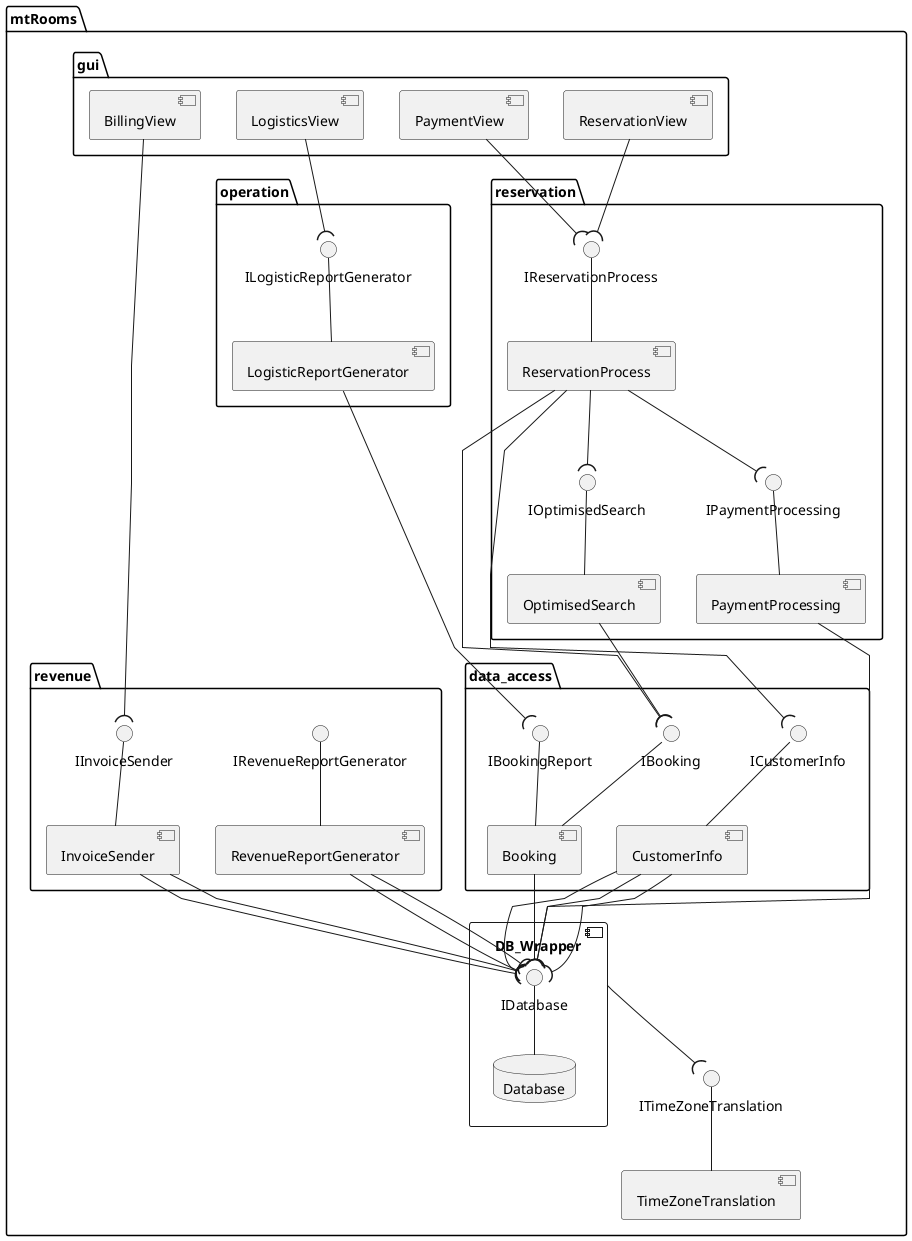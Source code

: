 @startuml

'skinparam linetype ortho
skinparam linetype polyline

package mtRooms {
    package "gui" {
        [BillingView]
        [LogisticsView]
        [ReservationView]
        [PaymentView]
    }

    package "reservation" {
        interface IReservationProcess
        [ReservationProcess]
        interface IOptimisedSearch
        [OptimisedSearch]
        interface IPaymentProcessing
        [PaymentProcessing]

        IReservationProcess -- ReservationProcess
        IOptimisedSearch -- OptimisedSearch

        ReservationProcess --( IOptimisedSearch
    }

    package "data_access" {
        interface IBooking
        interface IBookingReport
        [Booking]
        interface ICustomerInfo
        [CustomerInfo]

        IBooking -- Booking
        IBookingReport -- Booking
        ICustomerInfo -- CustomerInfo
        IPaymentProcessing -- PaymentProcessing
    }

    package "revenue" {
        [RevenueReportGenerator]
        interface IRevenueReportGenerator
        [InvoiceSender]
        interface IInvoiceSender

        IRevenueReportGenerator -- RevenueReportGenerator
        IInvoiceSender -- InvoiceSender
    }

    package "operation" {
        [LogisticReportGenerator]
        interface ILogisticReportGenerator

        ILogisticReportGenerator -- LogisticReportGenerator
    }

    component DB_Wrapper {
        interface IDatabase
        database Database

        IDatabase -- Database
    }
    
    interface ITimeZoneTranslation
    [TimeZoneTranslation]
    ITimeZoneTranslation -- TimeZoneTranslation
    
    DB_Wrapper --( ITimeZoneTranslation
    

    IInvoiceSender )-up- BillingView
    ILogisticReportGenerator )-up- LogisticsView
    ReservationView --( IReservationProcess
    PaymentView --( IReservationProcess

    ReservationProcess --( IPaymentProcessing
    ReservationProcess --( IBooking
    ReservationProcess --( ICustomerInfo
    OptimisedSearch --( IBooking

    Booking --( IDatabase
    CustomerInfo --( IDatabase
    CustomerInfo --( IDatabase
    CustomerInfo --( IDatabase

    PaymentProcessing --( IDatabase
    LogisticReportGenerator --( IBookingReport
    InvoiceSender --( IDatabase
    InvoiceSender --( IDatabase
    RevenueReportGenerator --( IDatabase
    RevenueReportGenerator --( IDatabase
}

@enduml